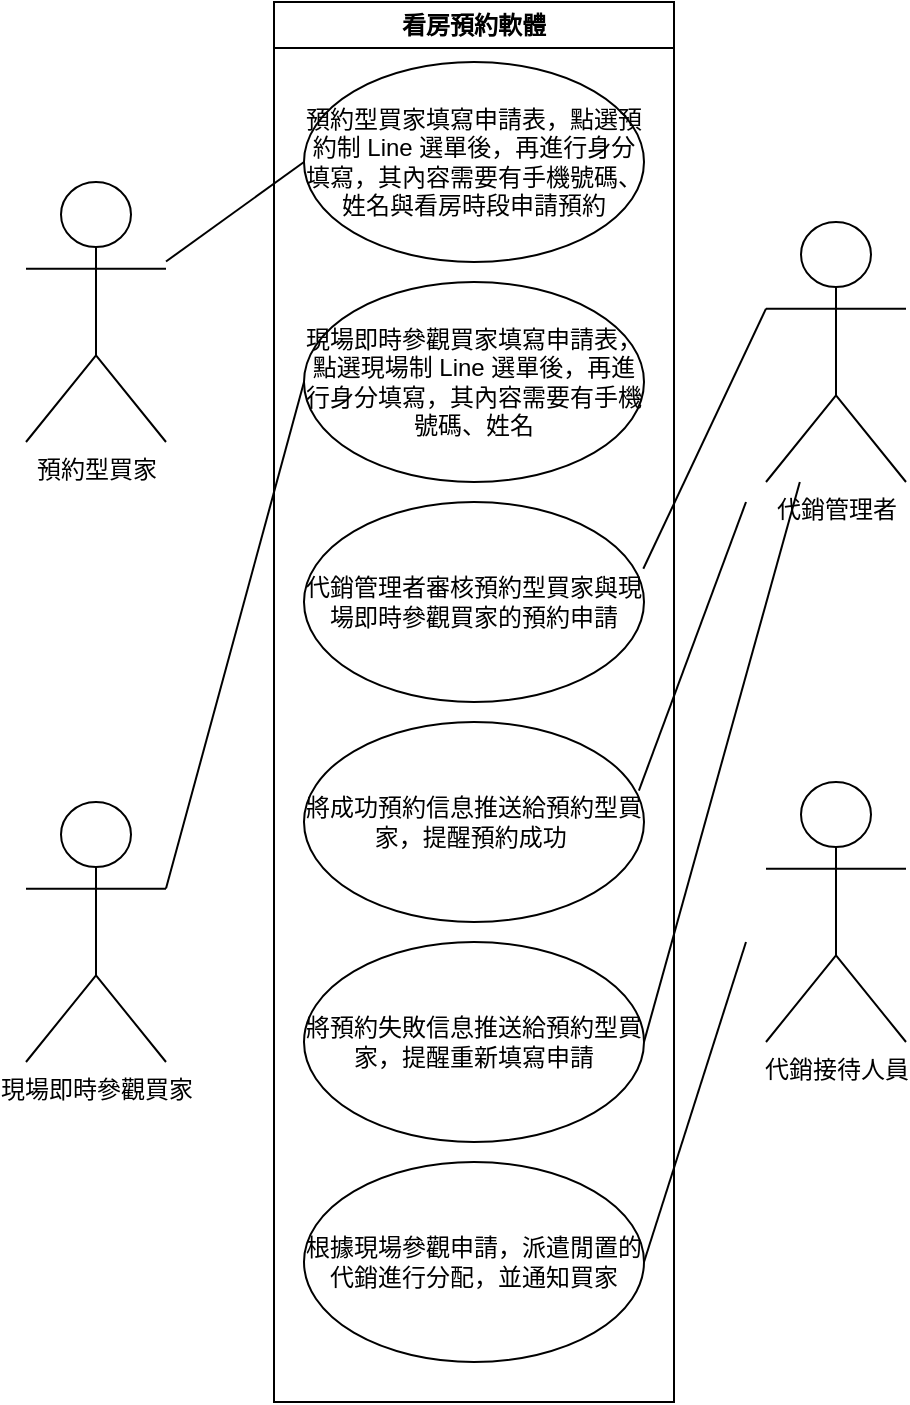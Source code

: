 <mxfile>
    <diagram id="ASTWp4ZXTidoFe2xOwB_" name="1b">
        <mxGraphModel dx="1409" dy="537" grid="1" gridSize="10" guides="1" tooltips="1" connect="1" arrows="1" fold="1" page="1" pageScale="1" pageWidth="827" pageHeight="1169" math="0" shadow="0">
            <root>
                <mxCell id="0"/>
                <mxCell id="1" parent="0"/>
                <mxCell id="2" value="預約型買家" style="shape=umlActor;verticalLabelPosition=bottom;verticalAlign=top;html=1;outlineConnect=0;" vertex="1" parent="1">
                    <mxGeometry x="90" y="160" width="70" height="130" as="geometry"/>
                </mxCell>
                <mxCell id="3" value="現場即時參觀買家" style="shape=umlActor;verticalLabelPosition=bottom;verticalAlign=top;html=1;outlineConnect=0;" vertex="1" parent="1">
                    <mxGeometry x="90" y="470" width="70" height="130" as="geometry"/>
                </mxCell>
                <mxCell id="4" value="看房預約軟體" style="swimlane;whiteSpace=wrap;html=1;" vertex="1" parent="1">
                    <mxGeometry x="214" y="70" width="200" height="700" as="geometry"/>
                </mxCell>
                <mxCell id="6" value="預約型買家填寫申請表，點選預約制 Line 選單後，再進行身分填寫，其內容需要有手機號碼、姓名與看房時段申請預約" style="ellipse;whiteSpace=wrap;html=1;" vertex="1" parent="4">
                    <mxGeometry x="15" y="30" width="170" height="100" as="geometry"/>
                </mxCell>
                <mxCell id="15" value="現場即時參觀買家填寫申請表，點選現場制 Line 選單後，再進行身分填寫，其內容需要有手機號碼、姓名" style="ellipse;whiteSpace=wrap;html=1;" vertex="1" parent="4">
                    <mxGeometry x="15" y="140" width="170" height="100" as="geometry"/>
                </mxCell>
                <mxCell id="16" value="代銷管理者審核預約型買家與現場即時參觀買家的預約申請" style="ellipse;whiteSpace=wrap;html=1;" vertex="1" parent="4">
                    <mxGeometry x="15" y="250" width="170" height="100" as="geometry"/>
                </mxCell>
                <mxCell id="17" value="將成功預約信息推送給預約型買家，提醒預約成功&amp;nbsp;" style="ellipse;whiteSpace=wrap;html=1;" vertex="1" parent="4">
                    <mxGeometry x="15" y="360" width="170" height="100" as="geometry"/>
                </mxCell>
                <mxCell id="18" value="將預約失敗信息推送給預約型買家，提醒重新填寫申請" style="ellipse;whiteSpace=wrap;html=1;" vertex="1" parent="4">
                    <mxGeometry x="15" y="470" width="170" height="100" as="geometry"/>
                </mxCell>
                <mxCell id="19" value="根據現場參觀申請，派遣閒置的代銷進行分配，並通知買家" style="ellipse;whiteSpace=wrap;html=1;" vertex="1" parent="4">
                    <mxGeometry x="15" y="580" width="170" height="100" as="geometry"/>
                </mxCell>
                <mxCell id="13" value="代銷管理者" style="shape=umlActor;verticalLabelPosition=bottom;verticalAlign=top;html=1;outlineConnect=0;" vertex="1" parent="1">
                    <mxGeometry x="460" y="180" width="70" height="130" as="geometry"/>
                </mxCell>
                <mxCell id="14" value="代銷接待人員" style="shape=umlActor;verticalLabelPosition=bottom;verticalAlign=top;html=1;outlineConnect=0;" vertex="1" parent="1">
                    <mxGeometry x="460" y="460" width="70" height="130" as="geometry"/>
                </mxCell>
                <mxCell id="20" value="" style="endArrow=none;html=1;entryX=0;entryY=0.5;entryDx=0;entryDy=0;" edge="1" parent="1" source="2" target="6">
                    <mxGeometry width="50" height="50" relative="1" as="geometry">
                        <mxPoint x="340" y="440" as="sourcePoint"/>
                        <mxPoint x="390" y="390" as="targetPoint"/>
                    </mxGeometry>
                </mxCell>
                <mxCell id="21" value="" style="endArrow=none;html=1;entryX=0;entryY=0.5;entryDx=0;entryDy=0;exitX=1;exitY=0.333;exitDx=0;exitDy=0;exitPerimeter=0;" edge="1" parent="1" source="3" target="15">
                    <mxGeometry width="50" height="50" relative="1" as="geometry">
                        <mxPoint x="340" y="440" as="sourcePoint"/>
                        <mxPoint x="390" y="390" as="targetPoint"/>
                    </mxGeometry>
                </mxCell>
                <mxCell id="22" value="" style="endArrow=none;html=1;entryX=0;entryY=0.333;entryDx=0;entryDy=0;entryPerimeter=0;exitX=0.998;exitY=0.334;exitDx=0;exitDy=0;exitPerimeter=0;" edge="1" parent="1" source="16" target="13">
                    <mxGeometry width="50" height="50" relative="1" as="geometry">
                        <mxPoint x="340" y="440" as="sourcePoint"/>
                        <mxPoint x="390" y="390" as="targetPoint"/>
                    </mxGeometry>
                </mxCell>
                <mxCell id="23" value="" style="endArrow=none;html=1;exitX=1;exitY=0.5;exitDx=0;exitDy=0;" edge="1" parent="1" source="19">
                    <mxGeometry width="50" height="50" relative="1" as="geometry">
                        <mxPoint x="340" y="440" as="sourcePoint"/>
                        <mxPoint x="450" y="540" as="targetPoint"/>
                    </mxGeometry>
                </mxCell>
                <mxCell id="24" value="" style="endArrow=none;html=1;exitX=0.985;exitY=0.343;exitDx=0;exitDy=0;exitPerimeter=0;" edge="1" parent="1" source="17">
                    <mxGeometry width="50" height="50" relative="1" as="geometry">
                        <mxPoint x="340" y="440" as="sourcePoint"/>
                        <mxPoint x="450" y="320" as="targetPoint"/>
                    </mxGeometry>
                </mxCell>
                <mxCell id="25" value="" style="endArrow=none;html=1;exitX=1;exitY=0.5;exitDx=0;exitDy=0;" edge="1" parent="1" source="18" target="13">
                    <mxGeometry width="50" height="50" relative="1" as="geometry">
                        <mxPoint x="340" y="440" as="sourcePoint"/>
                        <mxPoint x="390" y="390" as="targetPoint"/>
                    </mxGeometry>
                </mxCell>
            </root>
        </mxGraphModel>
    </diagram>
    <diagram id="YNBZmlXG5lnyesX3e9GX" name="1d">
        <mxGraphModel dx="986" dy="376" grid="1" gridSize="10" guides="1" tooltips="1" connect="1" arrows="1" fold="1" page="1" pageScale="1" pageWidth="827" pageHeight="1169" math="0" shadow="0">
            <root>
                <mxCell id="0"/>
                <mxCell id="1" parent="0"/>
                <mxCell id="FVynA0xlXGdIJ7XBKecZ-1" value="代銷管理者" style="swimlane;fontStyle=0;childLayout=stackLayout;horizontal=1;startSize=26;horizontalStack=0;resizeParent=1;resizeParentMax=0;resizeLast=0;collapsible=1;marginBottom=0;align=center;fontSize=14;" vertex="1" parent="1">
                    <mxGeometry x="310" y="50" width="160" height="116" as="geometry"/>
                </mxCell>
                <mxCell id="FVynA0xlXGdIJ7XBKecZ-2" value="姓名" style="text;strokeColor=none;fillColor=none;spacingLeft=4;spacingRight=4;overflow=hidden;rotatable=0;points=[[0,0.5],[1,0.5]];portConstraint=eastwest;fontSize=12;" vertex="1" parent="FVynA0xlXGdIJ7XBKecZ-1">
                    <mxGeometry y="26" width="160" height="30" as="geometry"/>
                </mxCell>
                <mxCell id="FVynA0xlXGdIJ7XBKecZ-3" value="手機號碼" style="text;strokeColor=none;fillColor=none;spacingLeft=4;spacingRight=4;overflow=hidden;rotatable=0;points=[[0,0.5],[1,0.5]];portConstraint=eastwest;fontSize=12;" vertex="1" parent="FVynA0xlXGdIJ7XBKecZ-1">
                    <mxGeometry y="56" width="160" height="30" as="geometry"/>
                </mxCell>
                <mxCell id="FVynA0xlXGdIJ7XBKecZ-4" value="審查狀態" style="text;strokeColor=none;fillColor=none;spacingLeft=4;spacingRight=4;overflow=hidden;rotatable=0;points=[[0,0.5],[1,0.5]];portConstraint=eastwest;fontSize=12;" vertex="1" parent="FVynA0xlXGdIJ7XBKecZ-1">
                    <mxGeometry y="86" width="160" height="30" as="geometry"/>
                </mxCell>
                <mxCell id="FVynA0xlXGdIJ7XBKecZ-9" value="申請表" style="swimlane;fontStyle=0;childLayout=stackLayout;horizontal=1;startSize=26;horizontalStack=0;resizeParent=1;resizeParentMax=0;resizeLast=0;collapsible=1;marginBottom=0;align=center;fontSize=14;" vertex="1" parent="1">
                    <mxGeometry x="310" y="263" width="160" height="116" as="geometry"/>
                </mxCell>
                <mxCell id="FVynA0xlXGdIJ7XBKecZ-10" value="姓名" style="text;strokeColor=none;fillColor=none;spacingLeft=4;spacingRight=4;overflow=hidden;rotatable=0;points=[[0,0.5],[1,0.5]];portConstraint=eastwest;fontSize=12;" vertex="1" parent="FVynA0xlXGdIJ7XBKecZ-9">
                    <mxGeometry y="26" width="160" height="30" as="geometry"/>
                </mxCell>
                <mxCell id="FVynA0xlXGdIJ7XBKecZ-11" value="手機號碼" style="text;strokeColor=none;fillColor=none;spacingLeft=4;spacingRight=4;overflow=hidden;rotatable=0;points=[[0,0.5],[1,0.5]];portConstraint=eastwest;fontSize=12;" vertex="1" parent="FVynA0xlXGdIJ7XBKecZ-9">
                    <mxGeometry y="56" width="160" height="30" as="geometry"/>
                </mxCell>
                <mxCell id="FVynA0xlXGdIJ7XBKecZ-12" value="申請參觀類型(預約/現場)" style="text;strokeColor=none;fillColor=none;spacingLeft=4;spacingRight=4;overflow=hidden;rotatable=0;points=[[0,0.5],[1,0.5]];portConstraint=eastwest;fontSize=12;" vertex="1" parent="FVynA0xlXGdIJ7XBKecZ-9">
                    <mxGeometry y="86" width="160" height="30" as="geometry"/>
                </mxCell>
                <mxCell id="FVynA0xlXGdIJ7XBKecZ-13" value="買家" style="swimlane;fontStyle=0;childLayout=stackLayout;horizontal=1;startSize=26;horizontalStack=0;resizeParent=1;resizeParentMax=0;resizeLast=0;collapsible=1;marginBottom=0;align=center;fontSize=14;" vertex="1" parent="1">
                    <mxGeometry x="30" y="263" width="160" height="116" as="geometry"/>
                </mxCell>
                <mxCell id="FVynA0xlXGdIJ7XBKecZ-14" value="姓名" style="text;strokeColor=none;fillColor=none;spacingLeft=4;spacingRight=4;overflow=hidden;rotatable=0;points=[[0,0.5],[1,0.5]];portConstraint=eastwest;fontSize=12;" vertex="1" parent="FVynA0xlXGdIJ7XBKecZ-13">
                    <mxGeometry y="26" width="160" height="30" as="geometry"/>
                </mxCell>
                <mxCell id="FVynA0xlXGdIJ7XBKecZ-15" value="手機號碼" style="text;strokeColor=none;fillColor=none;spacingLeft=4;spacingRight=4;overflow=hidden;rotatable=0;points=[[0,0.5],[1,0.5]];portConstraint=eastwest;fontSize=12;" vertex="1" parent="FVynA0xlXGdIJ7XBKecZ-13">
                    <mxGeometry y="56" width="160" height="30" as="geometry"/>
                </mxCell>
                <mxCell id="FVynA0xlXGdIJ7XBKecZ-16" value="申請參觀類型(預約/現場)" style="text;strokeColor=none;fillColor=none;spacingLeft=4;spacingRight=4;overflow=hidden;rotatable=0;points=[[0,0.5],[1,0.5]];portConstraint=eastwest;fontSize=12;" vertex="1" parent="FVynA0xlXGdIJ7XBKecZ-13">
                    <mxGeometry y="86" width="160" height="30" as="geometry"/>
                </mxCell>
                <mxCell id="FVynA0xlXGdIJ7XBKecZ-19" value="" style="endArrow=none;html=1;rounded=0;exitX=1;exitY=0.5;exitDx=0;exitDy=0;entryX=0;entryY=0.5;entryDx=0;entryDy=0;" edge="1" parent="1" source="FVynA0xlXGdIJ7XBKecZ-15" target="FVynA0xlXGdIJ7XBKecZ-11">
                    <mxGeometry relative="1" as="geometry">
                        <mxPoint x="200" y="330" as="sourcePoint"/>
                        <mxPoint x="310" y="330" as="targetPoint"/>
                    </mxGeometry>
                </mxCell>
                <mxCell id="FVynA0xlXGdIJ7XBKecZ-20" value="1" style="resizable=0;html=1;align=left;verticalAlign=bottom;" connectable="0" vertex="1" parent="FVynA0xlXGdIJ7XBKecZ-19">
                    <mxGeometry x="-1" relative="1" as="geometry"/>
                </mxCell>
                <mxCell id="FVynA0xlXGdIJ7XBKecZ-21" value="1" style="resizable=0;html=1;align=right;verticalAlign=bottom;" connectable="0" vertex="1" parent="FVynA0xlXGdIJ7XBKecZ-19">
                    <mxGeometry x="1" relative="1" as="geometry"/>
                </mxCell>
                <mxCell id="FVynA0xlXGdIJ7XBKecZ-22" value="" style="endArrow=none;html=1;rounded=0;exitX=0.5;exitY=1.067;exitDx=0;exitDy=0;exitPerimeter=0;entryX=0.5;entryY=0;entryDx=0;entryDy=0;" edge="1" parent="1" source="FVynA0xlXGdIJ7XBKecZ-4" target="FVynA0xlXGdIJ7XBKecZ-9">
                    <mxGeometry relative="1" as="geometry">
                        <mxPoint x="430" y="220" as="sourcePoint"/>
                        <mxPoint x="590" y="220" as="targetPoint"/>
                    </mxGeometry>
                </mxCell>
                <mxCell id="FVynA0xlXGdIJ7XBKecZ-23" value="1" style="resizable=0;html=1;align=left;verticalAlign=bottom;" connectable="0" vertex="1" parent="FVynA0xlXGdIJ7XBKecZ-22">
                    <mxGeometry x="-1" relative="1" as="geometry">
                        <mxPoint y="12" as="offset"/>
                    </mxGeometry>
                </mxCell>
                <mxCell id="FVynA0xlXGdIJ7XBKecZ-24" value="1...*" style="resizable=0;html=1;align=right;verticalAlign=bottom;" connectable="0" vertex="1" parent="FVynA0xlXGdIJ7XBKecZ-22">
                    <mxGeometry x="1" relative="1" as="geometry"/>
                </mxCell>
                <mxCell id="FVynA0xlXGdIJ7XBKecZ-25" value="" style="triangle;whiteSpace=wrap;html=1;" vertex="1" parent="1">
                    <mxGeometry x="270" y="280" width="30" height="30" as="geometry"/>
                </mxCell>
                <mxCell id="FVynA0xlXGdIJ7XBKecZ-26" value="填寫" style="text;html=1;strokeColor=none;fillColor=none;align=center;verticalAlign=middle;whiteSpace=wrap;rounded=0;" vertex="1" parent="1">
                    <mxGeometry x="220" y="280" width="60" height="30" as="geometry"/>
                </mxCell>
                <mxCell id="FVynA0xlXGdIJ7XBKecZ-27" value="代銷接待人員" style="swimlane;fontStyle=0;childLayout=stackLayout;horizontal=1;startSize=26;horizontalStack=0;resizeParent=1;resizeParentMax=0;resizeLast=0;collapsible=1;marginBottom=0;align=center;fontSize=14;" vertex="1" parent="1">
                    <mxGeometry x="580" y="50" width="160" height="86" as="geometry"/>
                </mxCell>
                <mxCell id="FVynA0xlXGdIJ7XBKecZ-28" value="姓名" style="text;strokeColor=none;fillColor=none;spacingLeft=4;spacingRight=4;overflow=hidden;rotatable=0;points=[[0,0.5],[1,0.5]];portConstraint=eastwest;fontSize=12;" vertex="1" parent="FVynA0xlXGdIJ7XBKecZ-27">
                    <mxGeometry y="26" width="160" height="30" as="geometry"/>
                </mxCell>
                <mxCell id="FVynA0xlXGdIJ7XBKecZ-29" value="手機號碼" style="text;strokeColor=none;fillColor=none;spacingLeft=4;spacingRight=4;overflow=hidden;rotatable=0;points=[[0,0.5],[1,0.5]];portConstraint=eastwest;fontSize=12;" vertex="1" parent="FVynA0xlXGdIJ7XBKecZ-27">
                    <mxGeometry y="56" width="160" height="30" as="geometry"/>
                </mxCell>
                <mxCell id="FVynA0xlXGdIJ7XBKecZ-31" value="" style="endArrow=none;html=1;rounded=0;exitX=1;exitY=0.5;exitDx=0;exitDy=0;entryX=0;entryY=0.5;entryDx=0;entryDy=0;" edge="1" parent="1" source="FVynA0xlXGdIJ7XBKecZ-3" target="FVynA0xlXGdIJ7XBKecZ-29">
                    <mxGeometry relative="1" as="geometry">
                        <mxPoint x="470" y="110" as="sourcePoint"/>
                        <mxPoint x="630" y="110" as="targetPoint"/>
                    </mxGeometry>
                </mxCell>
                <mxCell id="FVynA0xlXGdIJ7XBKecZ-32" value="1" style="resizable=0;html=1;align=left;verticalAlign=bottom;" connectable="0" vertex="1" parent="FVynA0xlXGdIJ7XBKecZ-31">
                    <mxGeometry x="-1" relative="1" as="geometry"/>
                </mxCell>
                <mxCell id="FVynA0xlXGdIJ7XBKecZ-33" value="1" style="resizable=0;html=1;align=right;verticalAlign=bottom;" connectable="0" vertex="1" parent="FVynA0xlXGdIJ7XBKecZ-31">
                    <mxGeometry x="1" relative="1" as="geometry"/>
                </mxCell>
                <mxCell id="FVynA0xlXGdIJ7XBKecZ-34" value="派遣" style="text;html=1;strokeColor=none;fillColor=none;align=center;verticalAlign=middle;whiteSpace=wrap;rounded=0;" vertex="1" parent="1">
                    <mxGeometry x="490" y="70" width="60" height="30" as="geometry"/>
                </mxCell>
                <mxCell id="FVynA0xlXGdIJ7XBKecZ-35" value="" style="triangle;whiteSpace=wrap;html=1;" vertex="1" parent="1">
                    <mxGeometry x="540" y="70" width="30" height="30" as="geometry"/>
                </mxCell>
            </root>
        </mxGraphModel>
    </diagram>
    <diagram id="AscKv5OJ8TlSJ3xA4gjY" name="2b">
        <mxGraphModel dx="1160" dy="442" grid="1" gridSize="10" guides="1" tooltips="1" connect="1" arrows="1" fold="1" page="1" pageScale="1" pageWidth="827" pageHeight="1169" math="0" shadow="0">
            <root>
                <mxCell id="0"/>
                <mxCell id="1" parent="0"/>
                <mxCell id="KlPI7CQG69xYGHD1IvLA-1" value="申請者(民眾)" style="shape=umlActor;verticalLabelPosition=bottom;verticalAlign=top;html=1;outlineConnect=0;" vertex="1" parent="1">
                    <mxGeometry x="50" y="240" width="70" height="130" as="geometry"/>
                </mxCell>
                <mxCell id="KlPI7CQG69xYGHD1IvLA-2" value="金融機構" style="shape=umlActor;verticalLabelPosition=bottom;verticalAlign=top;html=1;outlineConnect=0;" vertex="1" parent="1">
                    <mxGeometry x="490" y="190" width="70" height="130" as="geometry"/>
                </mxCell>
                <mxCell id="KlPI7CQG69xYGHD1IvLA-3" value="健保局" style="shape=umlActor;verticalLabelPosition=bottom;verticalAlign=top;html=1;outlineConnect=0;" vertex="1" parent="1">
                    <mxGeometry x="490" y="350" width="70" height="130" as="geometry"/>
                </mxCell>
                <mxCell id="KlPI7CQG69xYGHD1IvLA-4" value="政府機關人員" style="shape=umlActor;verticalLabelPosition=bottom;verticalAlign=top;html=1;outlineConnect=0;" vertex="1" parent="1">
                    <mxGeometry x="490" y="520" width="70" height="130" as="geometry"/>
                </mxCell>
                <mxCell id="KlPI7CQG69xYGHD1IvLA-5" value="戶政系統" style="shape=umlActor;verticalLabelPosition=bottom;verticalAlign=top;html=1;outlineConnect=0;" vertex="1" parent="1">
                    <mxGeometry x="490" y="40" width="70" height="130" as="geometry"/>
                </mxCell>
                <mxCell id="KlPI7CQG69xYGHD1IvLA-6" value="普發8000網站" style="swimlane;whiteSpace=wrap;html=1;" vertex="1" parent="1">
                    <mxGeometry x="190" y="94" width="210" height="490" as="geometry"/>
                </mxCell>
                <mxCell id="KlPI7CQG69xYGHD1IvLA-7" value="申請者進入前台網站進行資料填寫，包括身分證字號、金融代號、帳號和健保卡號等。" style="ellipse;whiteSpace=wrap;html=1;" vertex="1" parent="KlPI7CQG69xYGHD1IvLA-6">
                    <mxGeometry x="15" y="25" width="180" height="85" as="geometry"/>
                </mxCell>
                <mxCell id="KlPI7CQG69xYGHD1IvLA-8" value="申請者在填寫完資訊後進行最後一次確認，確認無誤後提交申請。" style="ellipse;whiteSpace=wrap;html=1;" vertex="1" parent="KlPI7CQG69xYGHD1IvLA-6">
                    <mxGeometry x="15" y="120" width="180" height="85" as="geometry"/>
                </mxCell>
                <mxCell id="KlPI7CQG69xYGHD1IvLA-9" value="戶政系統、金融機構以及健保局對申請者提交的資料進行審核，確保申請者符合政策要求。" style="ellipse;whiteSpace=wrap;html=1;" vertex="1" parent="KlPI7CQG69xYGHD1IvLA-6">
                    <mxGeometry x="15" y="210" width="180" height="85" as="geometry"/>
                </mxCell>
                <mxCell id="KlPI7CQG69xYGHD1IvLA-10" value="政府機關人員進入後台系統查詢每日提交的申請資訊，確保系統正常運行並及時發現任何異常資訊。" style="ellipse;whiteSpace=wrap;html=1;" vertex="1" parent="KlPI7CQG69xYGHD1IvLA-6">
                    <mxGeometry x="15" y="300" width="180" height="85" as="geometry"/>
                </mxCell>
                <mxCell id="KlPI7CQG69xYGHD1IvLA-11" value="根據政府機關人員的審核結果，將符合資格的申請者寫入普發名單，準備後續發放補助金。" style="ellipse;whiteSpace=wrap;html=1;" vertex="1" parent="KlPI7CQG69xYGHD1IvLA-6">
                    <mxGeometry x="15" y="390" width="180" height="85" as="geometry"/>
                </mxCell>
                <mxCell id="KlPI7CQG69xYGHD1IvLA-12" value="" style="endArrow=none;html=1;fontFamily=Helvetica;fontSize=12;entryX=0;entryY=0.5;entryDx=0;entryDy=0;" edge="1" parent="1" source="KlPI7CQG69xYGHD1IvLA-1" target="KlPI7CQG69xYGHD1IvLA-7">
                    <mxGeometry width="50" height="50" relative="1" as="geometry">
                        <mxPoint x="130" y="300" as="sourcePoint"/>
                        <mxPoint x="180" y="250" as="targetPoint"/>
                    </mxGeometry>
                </mxCell>
                <mxCell id="KlPI7CQG69xYGHD1IvLA-13" value="" style="endArrow=none;html=1;fontFamily=Helvetica;fontSize=12;entryX=1;entryY=0.5;entryDx=0;entryDy=0;" edge="1" parent="1" source="KlPI7CQG69xYGHD1IvLA-4" target="KlPI7CQG69xYGHD1IvLA-11">
                    <mxGeometry width="50" height="50" relative="1" as="geometry">
                        <mxPoint x="260" y="690" as="sourcePoint"/>
                        <mxPoint x="310" y="640" as="targetPoint"/>
                    </mxGeometry>
                </mxCell>
                <mxCell id="KlPI7CQG69xYGHD1IvLA-14" value="" style="endArrow=none;html=1;fontFamily=Helvetica;fontSize=12;entryX=1;entryY=0.5;entryDx=0;entryDy=0;" edge="1" parent="1" source="KlPI7CQG69xYGHD1IvLA-4" target="KlPI7CQG69xYGHD1IvLA-10">
                    <mxGeometry width="50" height="50" relative="1" as="geometry">
                        <mxPoint x="300" y="400" as="sourcePoint"/>
                        <mxPoint x="350" y="350" as="targetPoint"/>
                    </mxGeometry>
                </mxCell>
                <mxCell id="KlPI7CQG69xYGHD1IvLA-15" value="" style="endArrow=none;html=1;fontFamily=Helvetica;fontSize=12;entryX=0;entryY=0.5;entryDx=0;entryDy=0;" edge="1" parent="1" source="KlPI7CQG69xYGHD1IvLA-1" target="KlPI7CQG69xYGHD1IvLA-8">
                    <mxGeometry width="50" height="50" relative="1" as="geometry">
                        <mxPoint x="300" y="400" as="sourcePoint"/>
                        <mxPoint x="350" y="350" as="targetPoint"/>
                    </mxGeometry>
                </mxCell>
                <mxCell id="KlPI7CQG69xYGHD1IvLA-16" value="" style="endArrow=none;html=1;fontFamily=Helvetica;fontSize=12;exitX=0.974;exitY=0.325;exitDx=0;exitDy=0;exitPerimeter=0;" edge="1" parent="1" source="KlPI7CQG69xYGHD1IvLA-9" target="KlPI7CQG69xYGHD1IvLA-5">
                    <mxGeometry width="50" height="50" relative="1" as="geometry">
                        <mxPoint x="300" y="400" as="sourcePoint"/>
                        <mxPoint x="350" y="350" as="targetPoint"/>
                    </mxGeometry>
                </mxCell>
                <mxCell id="KlPI7CQG69xYGHD1IvLA-17" value="" style="endArrow=none;html=1;fontFamily=Helvetica;fontSize=12;exitX=1;exitY=0.5;exitDx=0;exitDy=0;" edge="1" parent="1" source="KlPI7CQG69xYGHD1IvLA-9" target="KlPI7CQG69xYGHD1IvLA-2">
                    <mxGeometry width="50" height="50" relative="1" as="geometry">
                        <mxPoint x="300" y="400" as="sourcePoint"/>
                        <mxPoint x="350" y="350" as="targetPoint"/>
                    </mxGeometry>
                </mxCell>
                <mxCell id="KlPI7CQG69xYGHD1IvLA-18" value="" style="endArrow=none;html=1;fontFamily=Helvetica;fontSize=12;exitX=0.953;exitY=0.713;exitDx=0;exitDy=0;exitPerimeter=0;" edge="1" parent="1" source="KlPI7CQG69xYGHD1IvLA-9" target="KlPI7CQG69xYGHD1IvLA-3">
                    <mxGeometry width="50" height="50" relative="1" as="geometry">
                        <mxPoint x="300" y="400" as="sourcePoint"/>
                        <mxPoint x="350" y="350" as="targetPoint"/>
                    </mxGeometry>
                </mxCell>
            </root>
        </mxGraphModel>
    </diagram>
    <diagram id="jKp8lnFoO_ODNvvGuu6S" name="2d">
        <mxGraphModel dx="986" dy="376" grid="1" gridSize="10" guides="1" tooltips="1" connect="1" arrows="1" fold="1" page="1" pageScale="1" pageWidth="827" pageHeight="1169" math="0" shadow="0">
            <root>
                <mxCell id="0"/>
                <mxCell id="1" parent="0"/>
                <mxCell id="8q5j2xyUu0TpCtqpIFyH-1" value="網站" style="swimlane;fontStyle=0;childLayout=stackLayout;horizontal=1;startSize=26;horizontalStack=0;resizeParent=1;resizeParentMax=0;resizeLast=0;collapsible=1;marginBottom=0;align=center;fontSize=14;fontFamily=Helvetica;" vertex="1" parent="1">
                    <mxGeometry x="310" y="60" width="160" height="146" as="geometry"/>
                </mxCell>
                <mxCell id="8q5j2xyUu0TpCtqpIFyH-2" value="身分證字號/居留證號" style="text;strokeColor=none;fillColor=none;spacingLeft=4;spacingRight=4;overflow=hidden;rotatable=0;points=[[0,0.5],[1,0.5]];portConstraint=eastwest;fontSize=12;fontFamily=Helvetica;" vertex="1" parent="8q5j2xyUu0TpCtqpIFyH-1">
                    <mxGeometry y="26" width="160" height="30" as="geometry"/>
                </mxCell>
                <mxCell id="8q5j2xyUu0TpCtqpIFyH-3" value="金融帳戶" style="text;strokeColor=none;fillColor=none;spacingLeft=4;spacingRight=4;overflow=hidden;rotatable=0;points=[[0,0.5],[1,0.5]];portConstraint=eastwest;fontSize=12;fontFamily=Helvetica;" vertex="1" parent="8q5j2xyUu0TpCtqpIFyH-1">
                    <mxGeometry y="56" width="160" height="30" as="geometry"/>
                </mxCell>
                <mxCell id="8q5j2xyUu0TpCtqpIFyH-5" value="代領金融代號" style="text;strokeColor=none;fillColor=none;spacingLeft=4;spacingRight=4;overflow=hidden;rotatable=0;points=[[0,0.5],[1,0.5]];portConstraint=eastwest;fontSize=12;fontFamily=Helvetica;" vertex="1" parent="8q5j2xyUu0TpCtqpIFyH-1">
                    <mxGeometry y="86" width="160" height="30" as="geometry"/>
                </mxCell>
                <mxCell id="8q5j2xyUu0TpCtqpIFyH-4" value="健保卡號" style="text;strokeColor=none;fillColor=none;spacingLeft=4;spacingRight=4;overflow=hidden;rotatable=0;points=[[0,0.5],[1,0.5]];portConstraint=eastwest;fontSize=12;fontFamily=Helvetica;" vertex="1" parent="8q5j2xyUu0TpCtqpIFyH-1">
                    <mxGeometry y="116" width="160" height="30" as="geometry"/>
                </mxCell>
                <mxCell id="8q5j2xyUu0TpCtqpIFyH-6" value="申請者(民眾)" style="swimlane;fontStyle=0;childLayout=stackLayout;horizontal=1;startSize=26;horizontalStack=0;resizeParent=1;resizeParentMax=0;resizeLast=0;collapsible=1;marginBottom=0;align=center;fontSize=14;fontFamily=Helvetica;" vertex="1" parent="1">
                    <mxGeometry x="50" y="90" width="160" height="86" as="geometry"/>
                </mxCell>
                <mxCell id="8q5j2xyUu0TpCtqpIFyH-7" value="填寫資料" style="text;strokeColor=none;fillColor=none;spacingLeft=4;spacingRight=4;overflow=hidden;rotatable=0;points=[[0,0.5],[1,0.5]];portConstraint=eastwest;fontSize=12;fontFamily=Helvetica;" vertex="1" parent="8q5j2xyUu0TpCtqpIFyH-6">
                    <mxGeometry y="26" width="160" height="30" as="geometry"/>
                </mxCell>
                <mxCell id="8q5j2xyUu0TpCtqpIFyH-8" value="確認資料" style="text;strokeColor=none;fillColor=none;spacingLeft=4;spacingRight=4;overflow=hidden;rotatable=0;points=[[0,0.5],[1,0.5]];portConstraint=eastwest;fontSize=12;fontFamily=Helvetica;" vertex="1" parent="8q5j2xyUu0TpCtqpIFyH-6">
                    <mxGeometry y="56" width="160" height="30" as="geometry"/>
                </mxCell>
                <mxCell id="8q5j2xyUu0TpCtqpIFyH-10" value="政府機關人員" style="swimlane;fontStyle=0;childLayout=stackLayout;horizontal=1;startSize=26;horizontalStack=0;resizeParent=1;resizeParentMax=0;resizeLast=0;collapsible=1;marginBottom=0;align=center;fontSize=14;fontFamily=Helvetica;" vertex="1" parent="1">
                    <mxGeometry x="310" y="270" width="160" height="86" as="geometry"/>
                </mxCell>
                <mxCell id="8q5j2xyUu0TpCtqpIFyH-11" value="審核資料" style="text;strokeColor=none;fillColor=none;spacingLeft=4;spacingRight=4;overflow=hidden;rotatable=0;points=[[0,0.5],[1,0.5]];portConstraint=eastwest;fontSize=12;fontFamily=Helvetica;" vertex="1" parent="8q5j2xyUu0TpCtqpIFyH-10">
                    <mxGeometry y="26" width="160" height="30" as="geometry"/>
                </mxCell>
                <mxCell id="8q5j2xyUu0TpCtqpIFyH-12" value="生成普發名單" style="text;strokeColor=none;fillColor=none;spacingLeft=4;spacingRight=4;overflow=hidden;rotatable=0;points=[[0,0.5],[1,0.5]];portConstraint=eastwest;fontSize=12;fontFamily=Helvetica;" vertex="1" parent="8q5j2xyUu0TpCtqpIFyH-10">
                    <mxGeometry y="56" width="160" height="30" as="geometry"/>
                </mxCell>
                <mxCell id="8q5j2xyUu0TpCtqpIFyH-14" value="第三方系統" style="swimlane;fontStyle=0;childLayout=stackLayout;horizontal=1;startSize=26;horizontalStack=0;resizeParent=1;resizeParentMax=0;resizeLast=0;collapsible=1;marginBottom=0;align=center;fontSize=14;fontFamily=Helvetica;" vertex="1" parent="1">
                    <mxGeometry x="570" y="240" width="160" height="116" as="geometry"/>
                </mxCell>
                <mxCell id="8q5j2xyUu0TpCtqpIFyH-15" value="連線戶政系統對比資料" style="text;strokeColor=none;fillColor=none;spacingLeft=4;spacingRight=4;overflow=hidden;rotatable=0;points=[[0,0.5],[1,0.5]];portConstraint=eastwest;fontSize=12;fontFamily=Helvetica;" vertex="1" parent="8q5j2xyUu0TpCtqpIFyH-14">
                    <mxGeometry y="26" width="160" height="30" as="geometry"/>
                </mxCell>
                <mxCell id="8q5j2xyUu0TpCtqpIFyH-16" value="連線金融機構對比資料" style="text;strokeColor=none;fillColor=none;spacingLeft=4;spacingRight=4;overflow=hidden;rotatable=0;points=[[0,0.5],[1,0.5]];portConstraint=eastwest;fontSize=12;fontFamily=Helvetica;" vertex="1" parent="8q5j2xyUu0TpCtqpIFyH-14">
                    <mxGeometry y="56" width="160" height="30" as="geometry"/>
                </mxCell>
                <mxCell id="8q5j2xyUu0TpCtqpIFyH-17" value="連線健保局對比資料" style="text;strokeColor=none;fillColor=none;spacingLeft=4;spacingRight=4;overflow=hidden;rotatable=0;points=[[0,0.5],[1,0.5]];portConstraint=eastwest;fontSize=12;fontFamily=Helvetica;" vertex="1" parent="8q5j2xyUu0TpCtqpIFyH-14">
                    <mxGeometry y="86" width="160" height="30" as="geometry"/>
                </mxCell>
                <mxCell id="8q5j2xyUu0TpCtqpIFyH-19" value="" style="endArrow=none;html=1;rounded=0;fontFamily=Helvetica;fontSize=12;exitX=1;exitY=0.5;exitDx=0;exitDy=0;entryX=0;entryY=0.5;entryDx=0;entryDy=0;" edge="1" parent="1" source="8q5j2xyUu0TpCtqpIFyH-7" target="8q5j2xyUu0TpCtqpIFyH-3">
                    <mxGeometry relative="1" as="geometry">
                        <mxPoint x="230" y="130" as="sourcePoint"/>
                        <mxPoint x="390" y="130" as="targetPoint"/>
                    </mxGeometry>
                </mxCell>
                <mxCell id="8q5j2xyUu0TpCtqpIFyH-20" value="1" style="resizable=0;html=1;align=left;verticalAlign=bottom;fontFamily=Helvetica;fontSize=12;" connectable="0" vertex="1" parent="8q5j2xyUu0TpCtqpIFyH-19">
                    <mxGeometry x="-1" relative="1" as="geometry"/>
                </mxCell>
                <mxCell id="8q5j2xyUu0TpCtqpIFyH-21" value="1...*" style="resizable=0;html=1;align=right;verticalAlign=bottom;fontFamily=Helvetica;fontSize=12;" connectable="0" vertex="1" parent="8q5j2xyUu0TpCtqpIFyH-19">
                    <mxGeometry x="1" relative="1" as="geometry"/>
                </mxCell>
                <mxCell id="8q5j2xyUu0TpCtqpIFyH-22" value="" style="triangle;whiteSpace=wrap;html=1;fontFamily=Helvetica;fontSize=12;" vertex="1" parent="1">
                    <mxGeometry x="270" y="70" width="30" height="30" as="geometry"/>
                </mxCell>
                <mxCell id="8q5j2xyUu0TpCtqpIFyH-23" value="填寫" style="text;html=1;strokeColor=none;fillColor=none;align=center;verticalAlign=middle;whiteSpace=wrap;rounded=0;fontFamily=Helvetica;fontSize=12;" vertex="1" parent="1">
                    <mxGeometry x="220" y="70" width="60" height="30" as="geometry"/>
                </mxCell>
                <mxCell id="8q5j2xyUu0TpCtqpIFyH-24" value="" style="endArrow=none;html=1;rounded=0;fontFamily=Helvetica;fontSize=12;entryX=0.505;entryY=1.04;entryDx=0;entryDy=0;entryPerimeter=0;exitX=0.5;exitY=0;exitDx=0;exitDy=0;" edge="1" parent="1" source="8q5j2xyUu0TpCtqpIFyH-10" target="8q5j2xyUu0TpCtqpIFyH-4">
                    <mxGeometry relative="1" as="geometry">
                        <mxPoint x="310" y="250" as="sourcePoint"/>
                        <mxPoint x="470" y="250" as="targetPoint"/>
                    </mxGeometry>
                </mxCell>
                <mxCell id="8q5j2xyUu0TpCtqpIFyH-25" value="1" style="resizable=0;html=1;align=left;verticalAlign=bottom;fontFamily=Helvetica;fontSize=12;" connectable="0" vertex="1" parent="8q5j2xyUu0TpCtqpIFyH-24">
                    <mxGeometry x="-1" relative="1" as="geometry"/>
                </mxCell>
                <mxCell id="8q5j2xyUu0TpCtqpIFyH-26" value="1" style="resizable=0;html=1;align=right;verticalAlign=bottom;fontFamily=Helvetica;fontSize=12;" connectable="0" vertex="1" parent="8q5j2xyUu0TpCtqpIFyH-24">
                    <mxGeometry x="1" relative="1" as="geometry">
                        <mxPoint y="13" as="offset"/>
                    </mxGeometry>
                </mxCell>
                <mxCell id="8q5j2xyUu0TpCtqpIFyH-27" value="確認" style="text;html=1;strokeColor=none;fillColor=none;align=center;verticalAlign=middle;whiteSpace=wrap;rounded=0;fontFamily=Helvetica;fontSize=12;" vertex="1" parent="1">
                    <mxGeometry x="330" y="240" width="60" height="30" as="geometry"/>
                </mxCell>
                <mxCell id="8q5j2xyUu0TpCtqpIFyH-29" value="" style="endArrow=none;html=1;rounded=0;fontFamily=Helvetica;fontSize=12;entryX=0;entryY=0.5;entryDx=0;entryDy=0;exitX=1;exitY=0.5;exitDx=0;exitDy=0;" edge="1" parent="1" source="8q5j2xyUu0TpCtqpIFyH-11" target="8q5j2xyUu0TpCtqpIFyH-16">
                    <mxGeometry relative="1" as="geometry">
                        <mxPoint x="310" y="250" as="sourcePoint"/>
                        <mxPoint x="470" y="250" as="targetPoint"/>
                    </mxGeometry>
                </mxCell>
                <mxCell id="8q5j2xyUu0TpCtqpIFyH-30" value="1" style="resizable=0;html=1;align=left;verticalAlign=bottom;fontFamily=Helvetica;fontSize=12;" connectable="0" vertex="1" parent="8q5j2xyUu0TpCtqpIFyH-29">
                    <mxGeometry x="-1" relative="1" as="geometry"/>
                </mxCell>
                <mxCell id="8q5j2xyUu0TpCtqpIFyH-31" value="1" style="resizable=0;html=1;align=right;verticalAlign=bottom;fontFamily=Helvetica;fontSize=12;" connectable="0" vertex="1" parent="8q5j2xyUu0TpCtqpIFyH-29">
                    <mxGeometry x="1" relative="1" as="geometry"/>
                </mxCell>
                <mxCell id="8q5j2xyUu0TpCtqpIFyH-32" value="對接資料" style="text;html=1;strokeColor=none;fillColor=none;align=center;verticalAlign=middle;whiteSpace=wrap;rounded=0;fontFamily=Helvetica;fontSize=12;" vertex="1" parent="1">
                    <mxGeometry x="490" y="270" width="60" height="30" as="geometry"/>
                </mxCell>
            </root>
        </mxGraphModel>
    </diagram>
</mxfile>